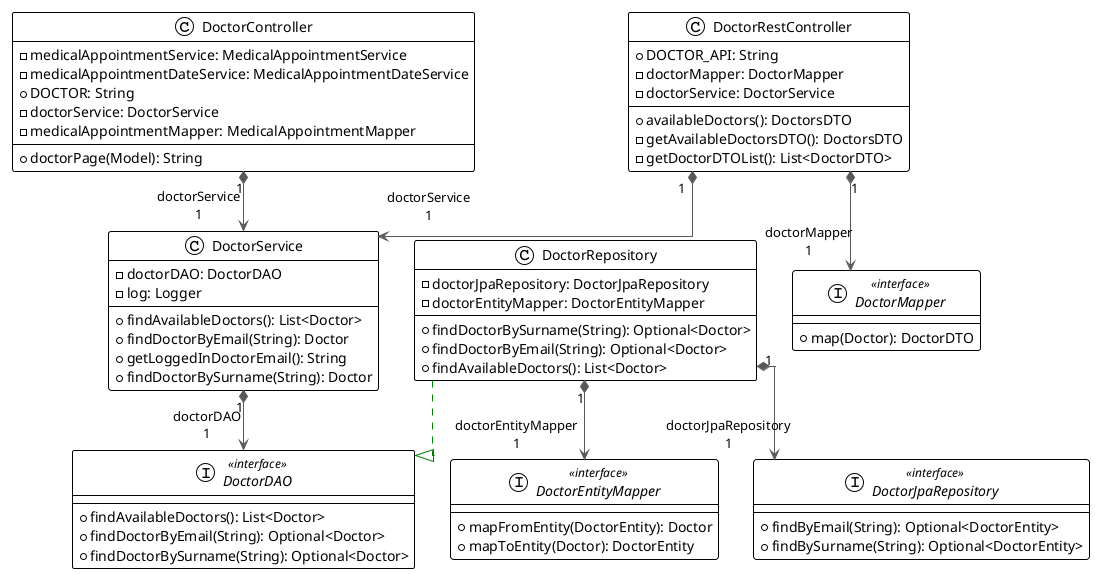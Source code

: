 @startuml

!theme plain
top to bottom direction
skinparam linetype ortho

class DoctorController {
  - medicalAppointmentService: MedicalAppointmentService
  - medicalAppointmentDateService: MedicalAppointmentDateService
  + DOCTOR: String
  - doctorService: DoctorService
  - medicalAppointmentMapper: MedicalAppointmentMapper
  + doctorPage(Model): String
}
interface DoctorDAO << interface >> {
  + findAvailableDoctors(): List<Doctor>
  + findDoctorByEmail(String): Optional<Doctor>
  + findDoctorBySurname(String): Optional<Doctor>
}
interface DoctorEntityMapper << interface >> {
  + mapFromEntity(DoctorEntity): Doctor
  + mapToEntity(Doctor): DoctorEntity
}
interface DoctorJpaRepository << interface >> {
  + findByEmail(String): Optional<DoctorEntity>
  + findBySurname(String): Optional<DoctorEntity>
}
interface DoctorMapper << interface >> {
  + map(Doctor): DoctorDTO
}
class DoctorRepository {
  - doctorJpaRepository: DoctorJpaRepository
  - doctorEntityMapper: DoctorEntityMapper
  + findDoctorBySurname(String): Optional<Doctor>
  + findDoctorByEmail(String): Optional<Doctor>
  + findAvailableDoctors(): List<Doctor>
}
class DoctorRestController {
  + DOCTOR_API: String
  - doctorMapper: DoctorMapper
  - doctorService: DoctorService
  + availableDoctors(): DoctorsDTO
  - getAvailableDoctorsDTO(): DoctorsDTO
  - getDoctorDTOList(): List<DoctorDTO>
}
class DoctorService {
  - doctorDAO: DoctorDAO
  - log: Logger
  + findAvailableDoctors(): List<Doctor>
  + findDoctorByEmail(String): Doctor
  + getLoggedInDoctorEmail(): String
  + findDoctorBySurname(String): Doctor
}

DoctorController     "1" *-[#595959,plain]-> "doctorService\n1" DoctorService        
DoctorRepository      -[#008200,dashed]-^  DoctorDAO            
DoctorRepository     "1" *-[#595959,plain]-> "doctorEntityMapper\n1" DoctorEntityMapper   
DoctorRepository     "1" *-[#595959,plain]-> "doctorJpaRepository\n1" DoctorJpaRepository  
DoctorRestController "1" *-[#595959,plain]-> "doctorMapper\n1" DoctorMapper         
DoctorRestController "1" *-[#595959,plain]-> "doctorService\n1" DoctorService        
DoctorService        "1" *-[#595959,plain]-> "doctorDAO\n1" DoctorDAO            
@enduml
